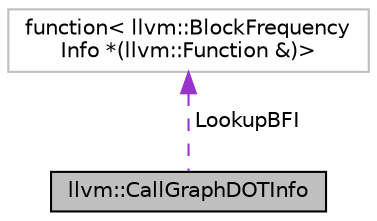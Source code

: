 digraph "llvm::CallGraphDOTInfo"
{
 // LATEX_PDF_SIZE
  bgcolor="transparent";
  edge [fontname="Helvetica",fontsize="10",labelfontname="Helvetica",labelfontsize="10"];
  node [fontname="Helvetica",fontsize="10",shape=record];
  Node1 [label="llvm::CallGraphDOTInfo",height=0.2,width=0.4,color="black", fillcolor="grey75", style="filled", fontcolor="black",tooltip=" "];
  Node2 -> Node1 [dir="back",color="darkorchid3",fontsize="10",style="dashed",label=" LookupBFI" ,fontname="Helvetica"];
  Node2 [label="function\< llvm::BlockFrequency\lInfo *(llvm::Function &)\>",height=0.2,width=0.4,color="grey75",tooltip=" "];
}
